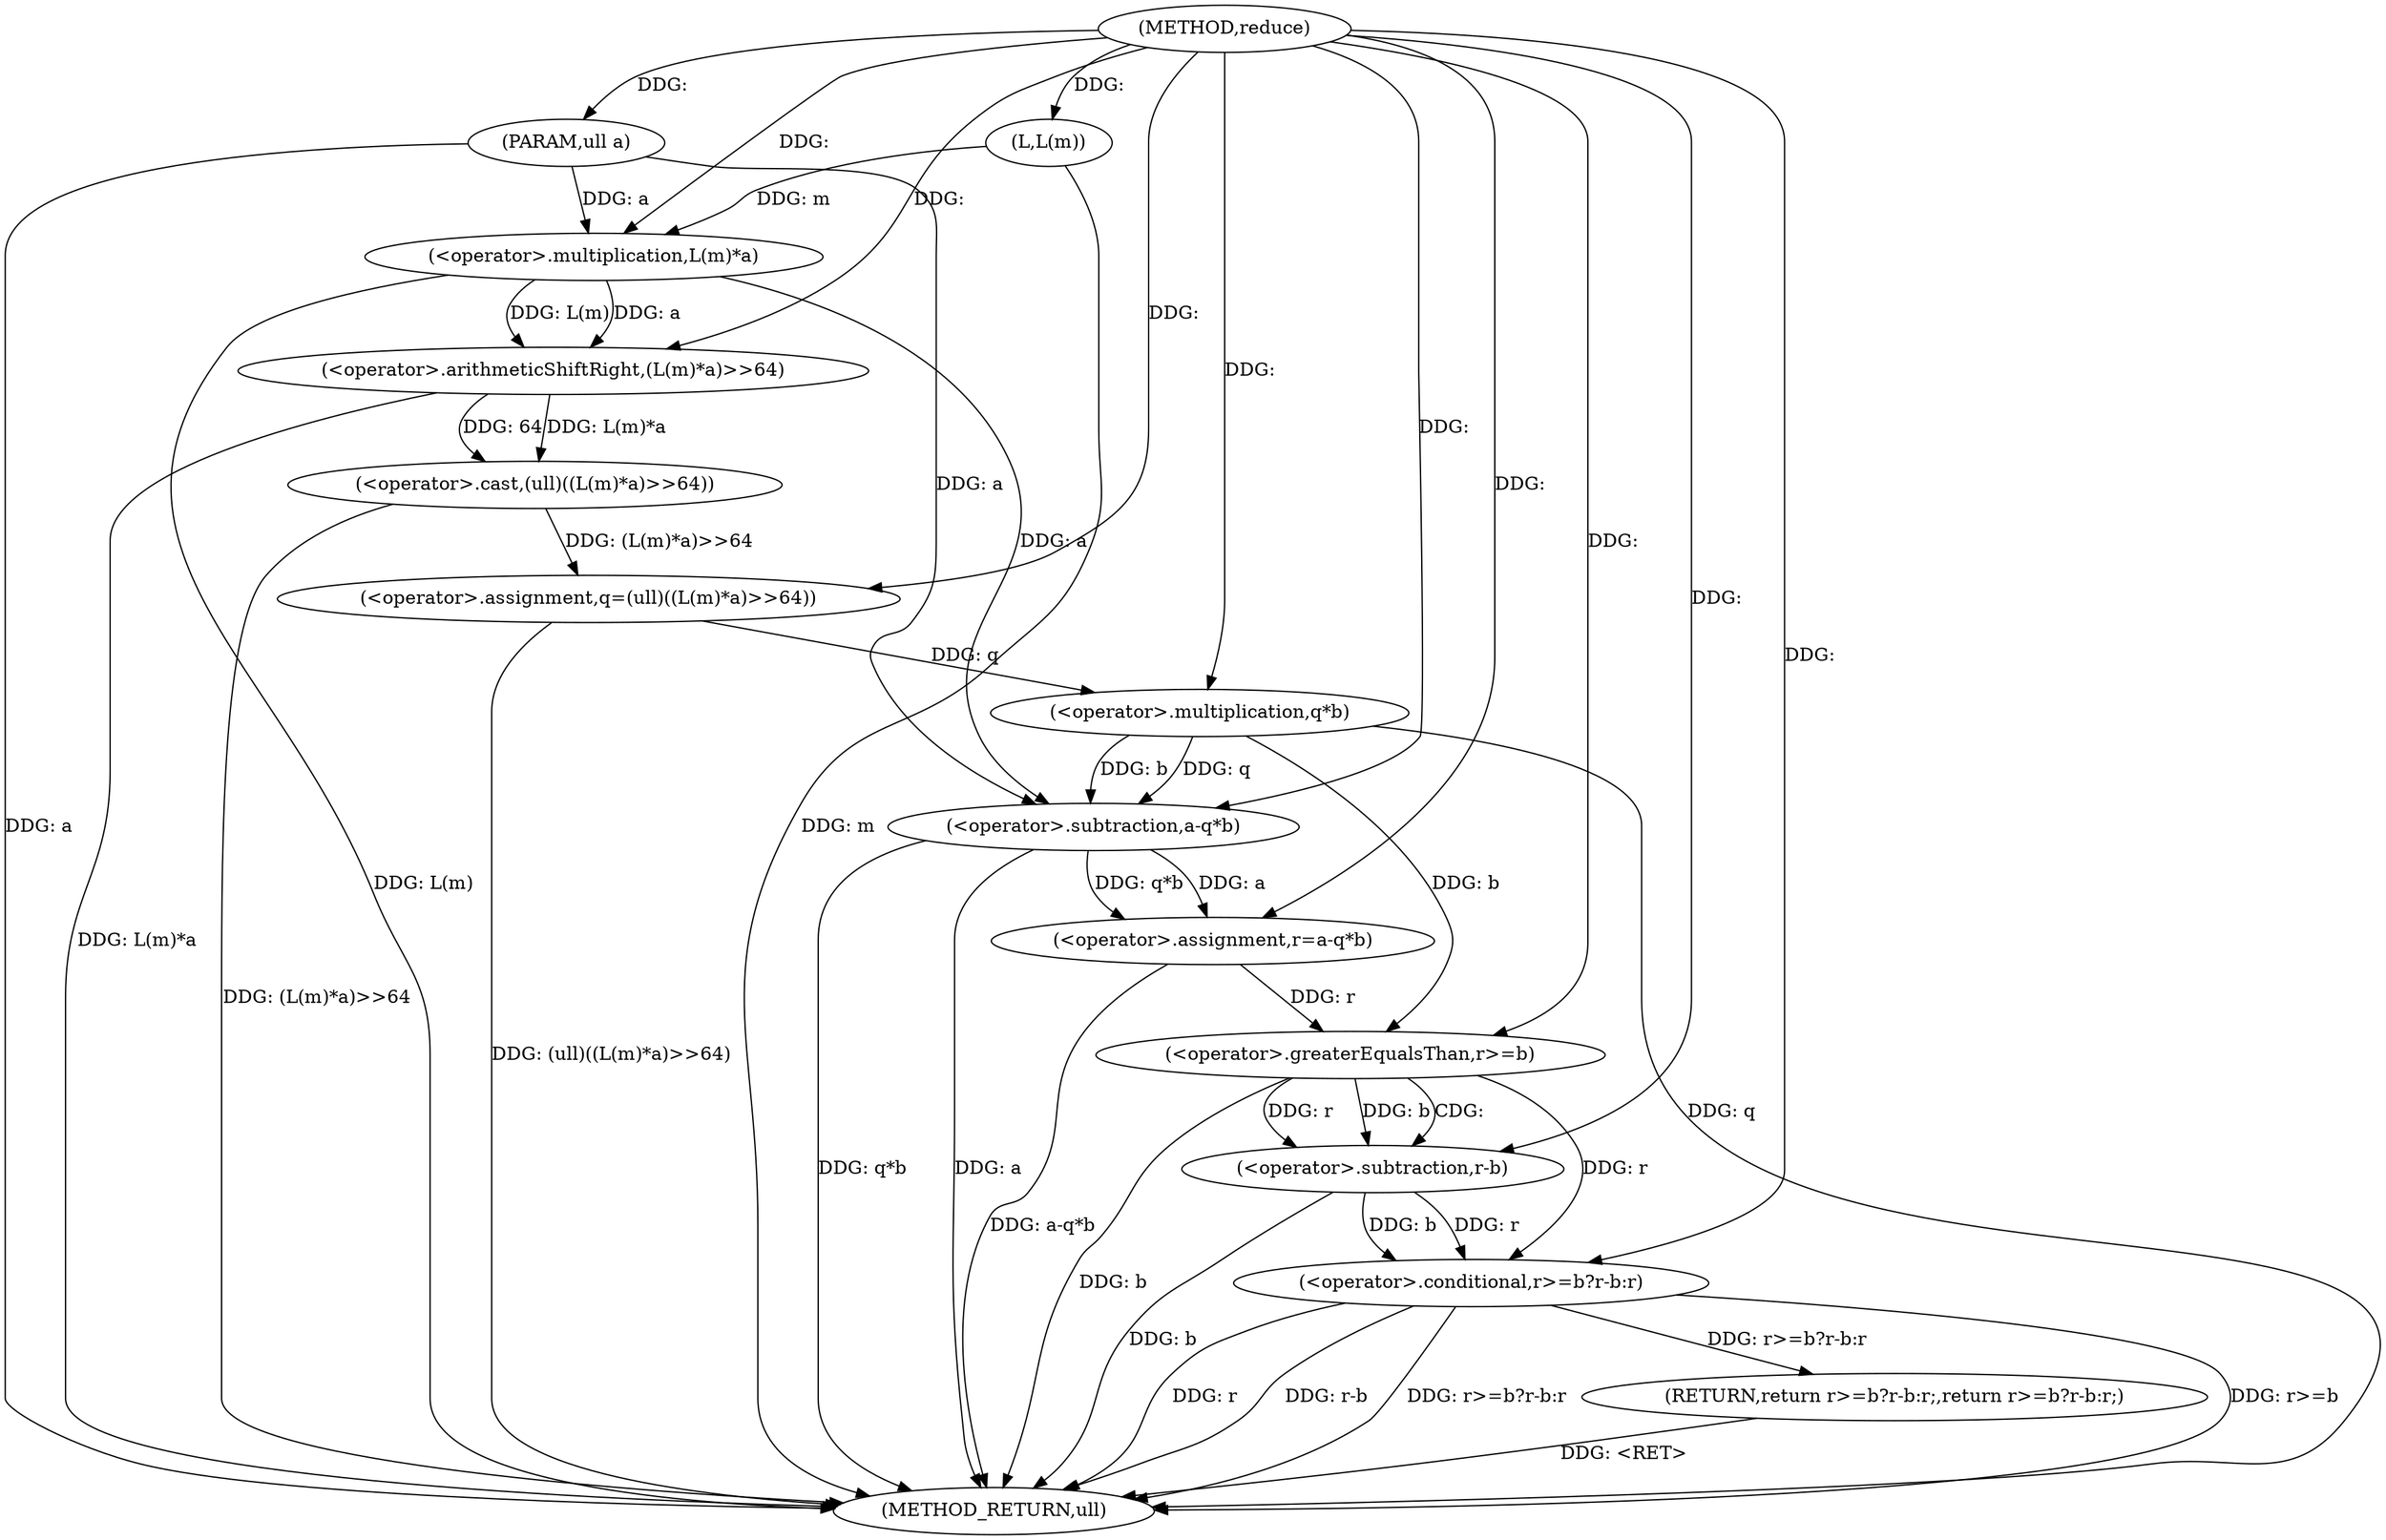 digraph "reduce" {  
"1000169" [label = "(METHOD,reduce)" ]
"1000200" [label = "(METHOD_RETURN,ull)" ]
"1000170" [label = "(PARAM,ull a)" ]
"1000173" [label = "(<operator>.assignment,q=(ull)((L(m)*a)>>64))" ]
"1000184" [label = "(<operator>.assignment,r=a-q*b)" ]
"1000191" [label = "(RETURN,return r>=b?r-b:r;,return r>=b?r-b:r;)" ]
"1000192" [label = "(<operator>.conditional,r>=b?r-b:r)" ]
"1000175" [label = "(<operator>.cast,(ull)((L(m)*a)>>64))" ]
"1000186" [label = "(<operator>.subtraction,a-q*b)" ]
"1000177" [label = "(<operator>.arithmeticShiftRight,(L(m)*a)>>64)" ]
"1000188" [label = "(<operator>.multiplication,q*b)" ]
"1000193" [label = "(<operator>.greaterEqualsThan,r>=b)" ]
"1000196" [label = "(<operator>.subtraction,r-b)" ]
"1000178" [label = "(<operator>.multiplication,L(m)*a)" ]
"1000179" [label = "(L,L(m))" ]
  "1000191" -> "1000200"  [ label = "DDG: <RET>"] 
  "1000170" -> "1000200"  [ label = "DDG: a"] 
  "1000178" -> "1000200"  [ label = "DDG: L(m)"] 
  "1000177" -> "1000200"  [ label = "DDG: L(m)*a"] 
  "1000175" -> "1000200"  [ label = "DDG: (L(m)*a)>>64"] 
  "1000173" -> "1000200"  [ label = "DDG: (ull)((L(m)*a)>>64)"] 
  "1000186" -> "1000200"  [ label = "DDG: a"] 
  "1000188" -> "1000200"  [ label = "DDG: q"] 
  "1000186" -> "1000200"  [ label = "DDG: q*b"] 
  "1000184" -> "1000200"  [ label = "DDG: a-q*b"] 
  "1000193" -> "1000200"  [ label = "DDG: b"] 
  "1000192" -> "1000200"  [ label = "DDG: r>=b"] 
  "1000192" -> "1000200"  [ label = "DDG: r"] 
  "1000196" -> "1000200"  [ label = "DDG: b"] 
  "1000192" -> "1000200"  [ label = "DDG: r-b"] 
  "1000192" -> "1000200"  [ label = "DDG: r>=b?r-b:r"] 
  "1000179" -> "1000200"  [ label = "DDG: m"] 
  "1000169" -> "1000170"  [ label = "DDG: "] 
  "1000175" -> "1000173"  [ label = "DDG: (L(m)*a)>>64"] 
  "1000186" -> "1000184"  [ label = "DDG: q*b"] 
  "1000186" -> "1000184"  [ label = "DDG: a"] 
  "1000192" -> "1000191"  [ label = "DDG: r>=b?r-b:r"] 
  "1000169" -> "1000173"  [ label = "DDG: "] 
  "1000169" -> "1000184"  [ label = "DDG: "] 
  "1000193" -> "1000192"  [ label = "DDG: r"] 
  "1000196" -> "1000192"  [ label = "DDG: r"] 
  "1000169" -> "1000192"  [ label = "DDG: "] 
  "1000196" -> "1000192"  [ label = "DDG: b"] 
  "1000177" -> "1000175"  [ label = "DDG: 64"] 
  "1000177" -> "1000175"  [ label = "DDG: L(m)*a"] 
  "1000178" -> "1000186"  [ label = "DDG: a"] 
  "1000170" -> "1000186"  [ label = "DDG: a"] 
  "1000169" -> "1000186"  [ label = "DDG: "] 
  "1000188" -> "1000186"  [ label = "DDG: b"] 
  "1000188" -> "1000186"  [ label = "DDG: q"] 
  "1000178" -> "1000177"  [ label = "DDG: L(m)"] 
  "1000178" -> "1000177"  [ label = "DDG: a"] 
  "1000169" -> "1000177"  [ label = "DDG: "] 
  "1000173" -> "1000188"  [ label = "DDG: q"] 
  "1000169" -> "1000188"  [ label = "DDG: "] 
  "1000184" -> "1000193"  [ label = "DDG: r"] 
  "1000169" -> "1000193"  [ label = "DDG: "] 
  "1000188" -> "1000193"  [ label = "DDG: b"] 
  "1000193" -> "1000196"  [ label = "DDG: r"] 
  "1000169" -> "1000196"  [ label = "DDG: "] 
  "1000193" -> "1000196"  [ label = "DDG: b"] 
  "1000179" -> "1000178"  [ label = "DDG: m"] 
  "1000170" -> "1000178"  [ label = "DDG: a"] 
  "1000169" -> "1000178"  [ label = "DDG: "] 
  "1000169" -> "1000179"  [ label = "DDG: "] 
  "1000193" -> "1000196"  [ label = "CDG: "] 
}

